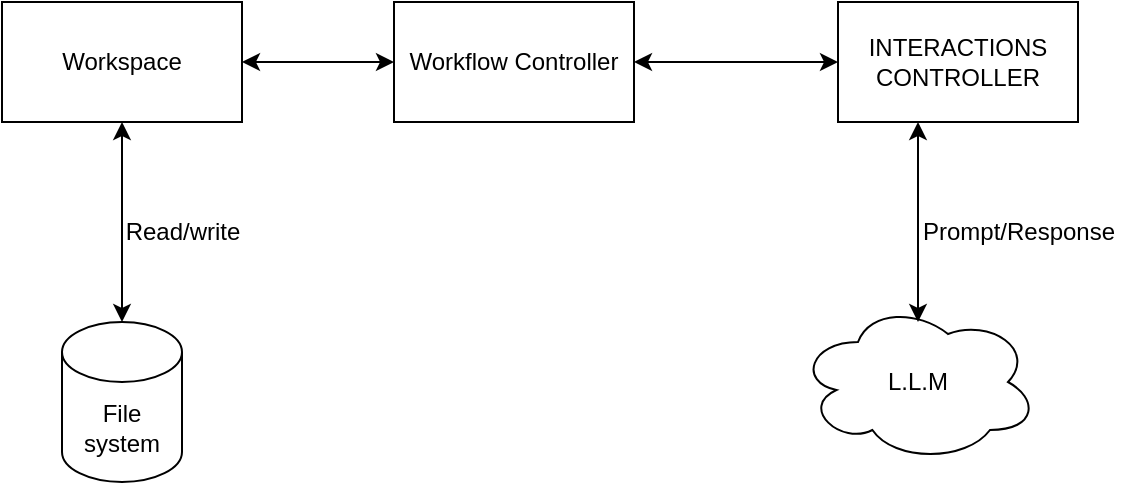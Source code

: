 <mxfile version="21.6.9" type="device">
  <diagram name="Page-1" id="bDNz1WnYZZ8Fq1vF2CYH">
    <mxGraphModel dx="1022" dy="442" grid="1" gridSize="10" guides="1" tooltips="1" connect="1" arrows="1" fold="1" page="1" pageScale="1" pageWidth="827" pageHeight="1169" math="0" shadow="0">
      <root>
        <mxCell id="0" />
        <mxCell id="1" parent="0" />
        <mxCell id="Ec2N4qyuKFLP8VJ2_NY6-1" value="L.L.M" style="ellipse;shape=cloud;whiteSpace=wrap;html=1;" vertex="1" parent="1">
          <mxGeometry x="458" y="240" width="120" height="80" as="geometry" />
        </mxCell>
        <mxCell id="Ec2N4qyuKFLP8VJ2_NY6-2" value="INTERACTIONS CONTROLLER" style="rounded=0;whiteSpace=wrap;html=1;" vertex="1" parent="1">
          <mxGeometry x="478" y="90" width="120" height="60" as="geometry" />
        </mxCell>
        <mxCell id="Ec2N4qyuKFLP8VJ2_NY6-5" value="Workflow Controller" style="rounded=0;whiteSpace=wrap;html=1;" vertex="1" parent="1">
          <mxGeometry x="256" y="90" width="120" height="60" as="geometry" />
        </mxCell>
        <mxCell id="Ec2N4qyuKFLP8VJ2_NY6-6" value="File system" style="shape=cylinder3;whiteSpace=wrap;html=1;boundedLbl=1;backgroundOutline=1;size=15;" vertex="1" parent="1">
          <mxGeometry x="90" y="250" width="60" height="80" as="geometry" />
        </mxCell>
        <mxCell id="Ec2N4qyuKFLP8VJ2_NY6-7" value="Workspace" style="rounded=0;whiteSpace=wrap;html=1;" vertex="1" parent="1">
          <mxGeometry x="60" y="90" width="120" height="60" as="geometry" />
        </mxCell>
        <mxCell id="Ec2N4qyuKFLP8VJ2_NY6-24" value="" style="endArrow=classic;startArrow=classic;html=1;rounded=0;exitX=1;exitY=0.5;exitDx=0;exitDy=0;entryX=0;entryY=0.5;entryDx=0;entryDy=0;" edge="1" parent="1" source="Ec2N4qyuKFLP8VJ2_NY6-5" target="Ec2N4qyuKFLP8VJ2_NY6-2">
          <mxGeometry width="50" height="50" relative="1" as="geometry">
            <mxPoint x="440" y="230" as="sourcePoint" />
            <mxPoint x="490" y="180" as="targetPoint" />
            <Array as="points">
              <mxPoint x="400" y="120" />
            </Array>
          </mxGeometry>
        </mxCell>
        <mxCell id="Ec2N4qyuKFLP8VJ2_NY6-25" value="" style="endArrow=classic;startArrow=classic;html=1;rounded=0;exitX=1;exitY=0.5;exitDx=0;exitDy=0;entryX=0;entryY=0.5;entryDx=0;entryDy=0;" edge="1" parent="1" source="Ec2N4qyuKFLP8VJ2_NY6-7" target="Ec2N4qyuKFLP8VJ2_NY6-5">
          <mxGeometry width="50" height="50" relative="1" as="geometry">
            <mxPoint x="200" y="119.5" as="sourcePoint" />
            <mxPoint x="250" y="120" as="targetPoint" />
            <Array as="points" />
          </mxGeometry>
        </mxCell>
        <mxCell id="Ec2N4qyuKFLP8VJ2_NY6-26" value="" style="endArrow=classic;startArrow=classic;html=1;rounded=0;entryX=0.5;entryY=1;entryDx=0;entryDy=0;exitX=0.5;exitY=0;exitDx=0;exitDy=0;exitPerimeter=0;" edge="1" parent="1" source="Ec2N4qyuKFLP8VJ2_NY6-6" target="Ec2N4qyuKFLP8VJ2_NY6-7">
          <mxGeometry width="50" height="50" relative="1" as="geometry">
            <mxPoint x="440" y="230" as="sourcePoint" />
            <mxPoint x="490" y="180" as="targetPoint" />
            <Array as="points" />
          </mxGeometry>
        </mxCell>
        <mxCell id="Ec2N4qyuKFLP8VJ2_NY6-27" value="Read/write" style="text;html=1;align=center;verticalAlign=middle;resizable=0;points=[];autosize=1;strokeColor=none;fillColor=none;" vertex="1" parent="1">
          <mxGeometry x="110" y="190" width="80" height="30" as="geometry" />
        </mxCell>
        <mxCell id="Ec2N4qyuKFLP8VJ2_NY6-28" value="" style="endArrow=classic;startArrow=classic;html=1;rounded=0;entryX=0.5;entryY=1;entryDx=0;entryDy=0;exitX=0.5;exitY=0;exitDx=0;exitDy=0;exitPerimeter=0;" edge="1" parent="1">
          <mxGeometry width="50" height="50" relative="1" as="geometry">
            <mxPoint x="518" y="250" as="sourcePoint" />
            <mxPoint x="518" y="150" as="targetPoint" />
            <Array as="points" />
          </mxGeometry>
        </mxCell>
        <mxCell id="Ec2N4qyuKFLP8VJ2_NY6-30" value="Prompt/Response" style="text;html=1;align=center;verticalAlign=middle;resizable=0;points=[];autosize=1;strokeColor=none;fillColor=none;" vertex="1" parent="1">
          <mxGeometry x="508" y="190" width="120" height="30" as="geometry" />
        </mxCell>
      </root>
    </mxGraphModel>
  </diagram>
</mxfile>
